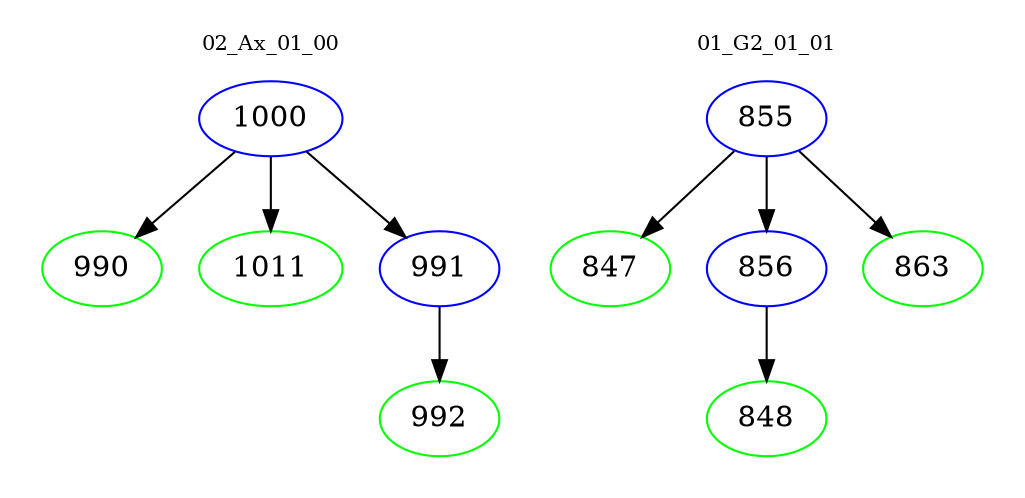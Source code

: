 digraph{
subgraph cluster_0 {
color = white
label = "02_Ax_01_00";
fontsize=10;
T0_1000 [label="1000", color="blue"]
T0_1000 -> T0_990 [color="black"]
T0_990 [label="990", color="green"]
T0_1000 -> T0_1011 [color="black"]
T0_1011 [label="1011", color="green"]
T0_1000 -> T0_991 [color="black"]
T0_991 [label="991", color="blue"]
T0_991 -> T0_992 [color="black"]
T0_992 [label="992", color="green"]
}
subgraph cluster_1 {
color = white
label = "01_G2_01_01";
fontsize=10;
T1_855 [label="855", color="blue"]
T1_855 -> T1_847 [color="black"]
T1_847 [label="847", color="green"]
T1_855 -> T1_856 [color="black"]
T1_856 [label="856", color="blue"]
T1_856 -> T1_848 [color="black"]
T1_848 [label="848", color="green"]
T1_855 -> T1_863 [color="black"]
T1_863 [label="863", color="green"]
}
}
